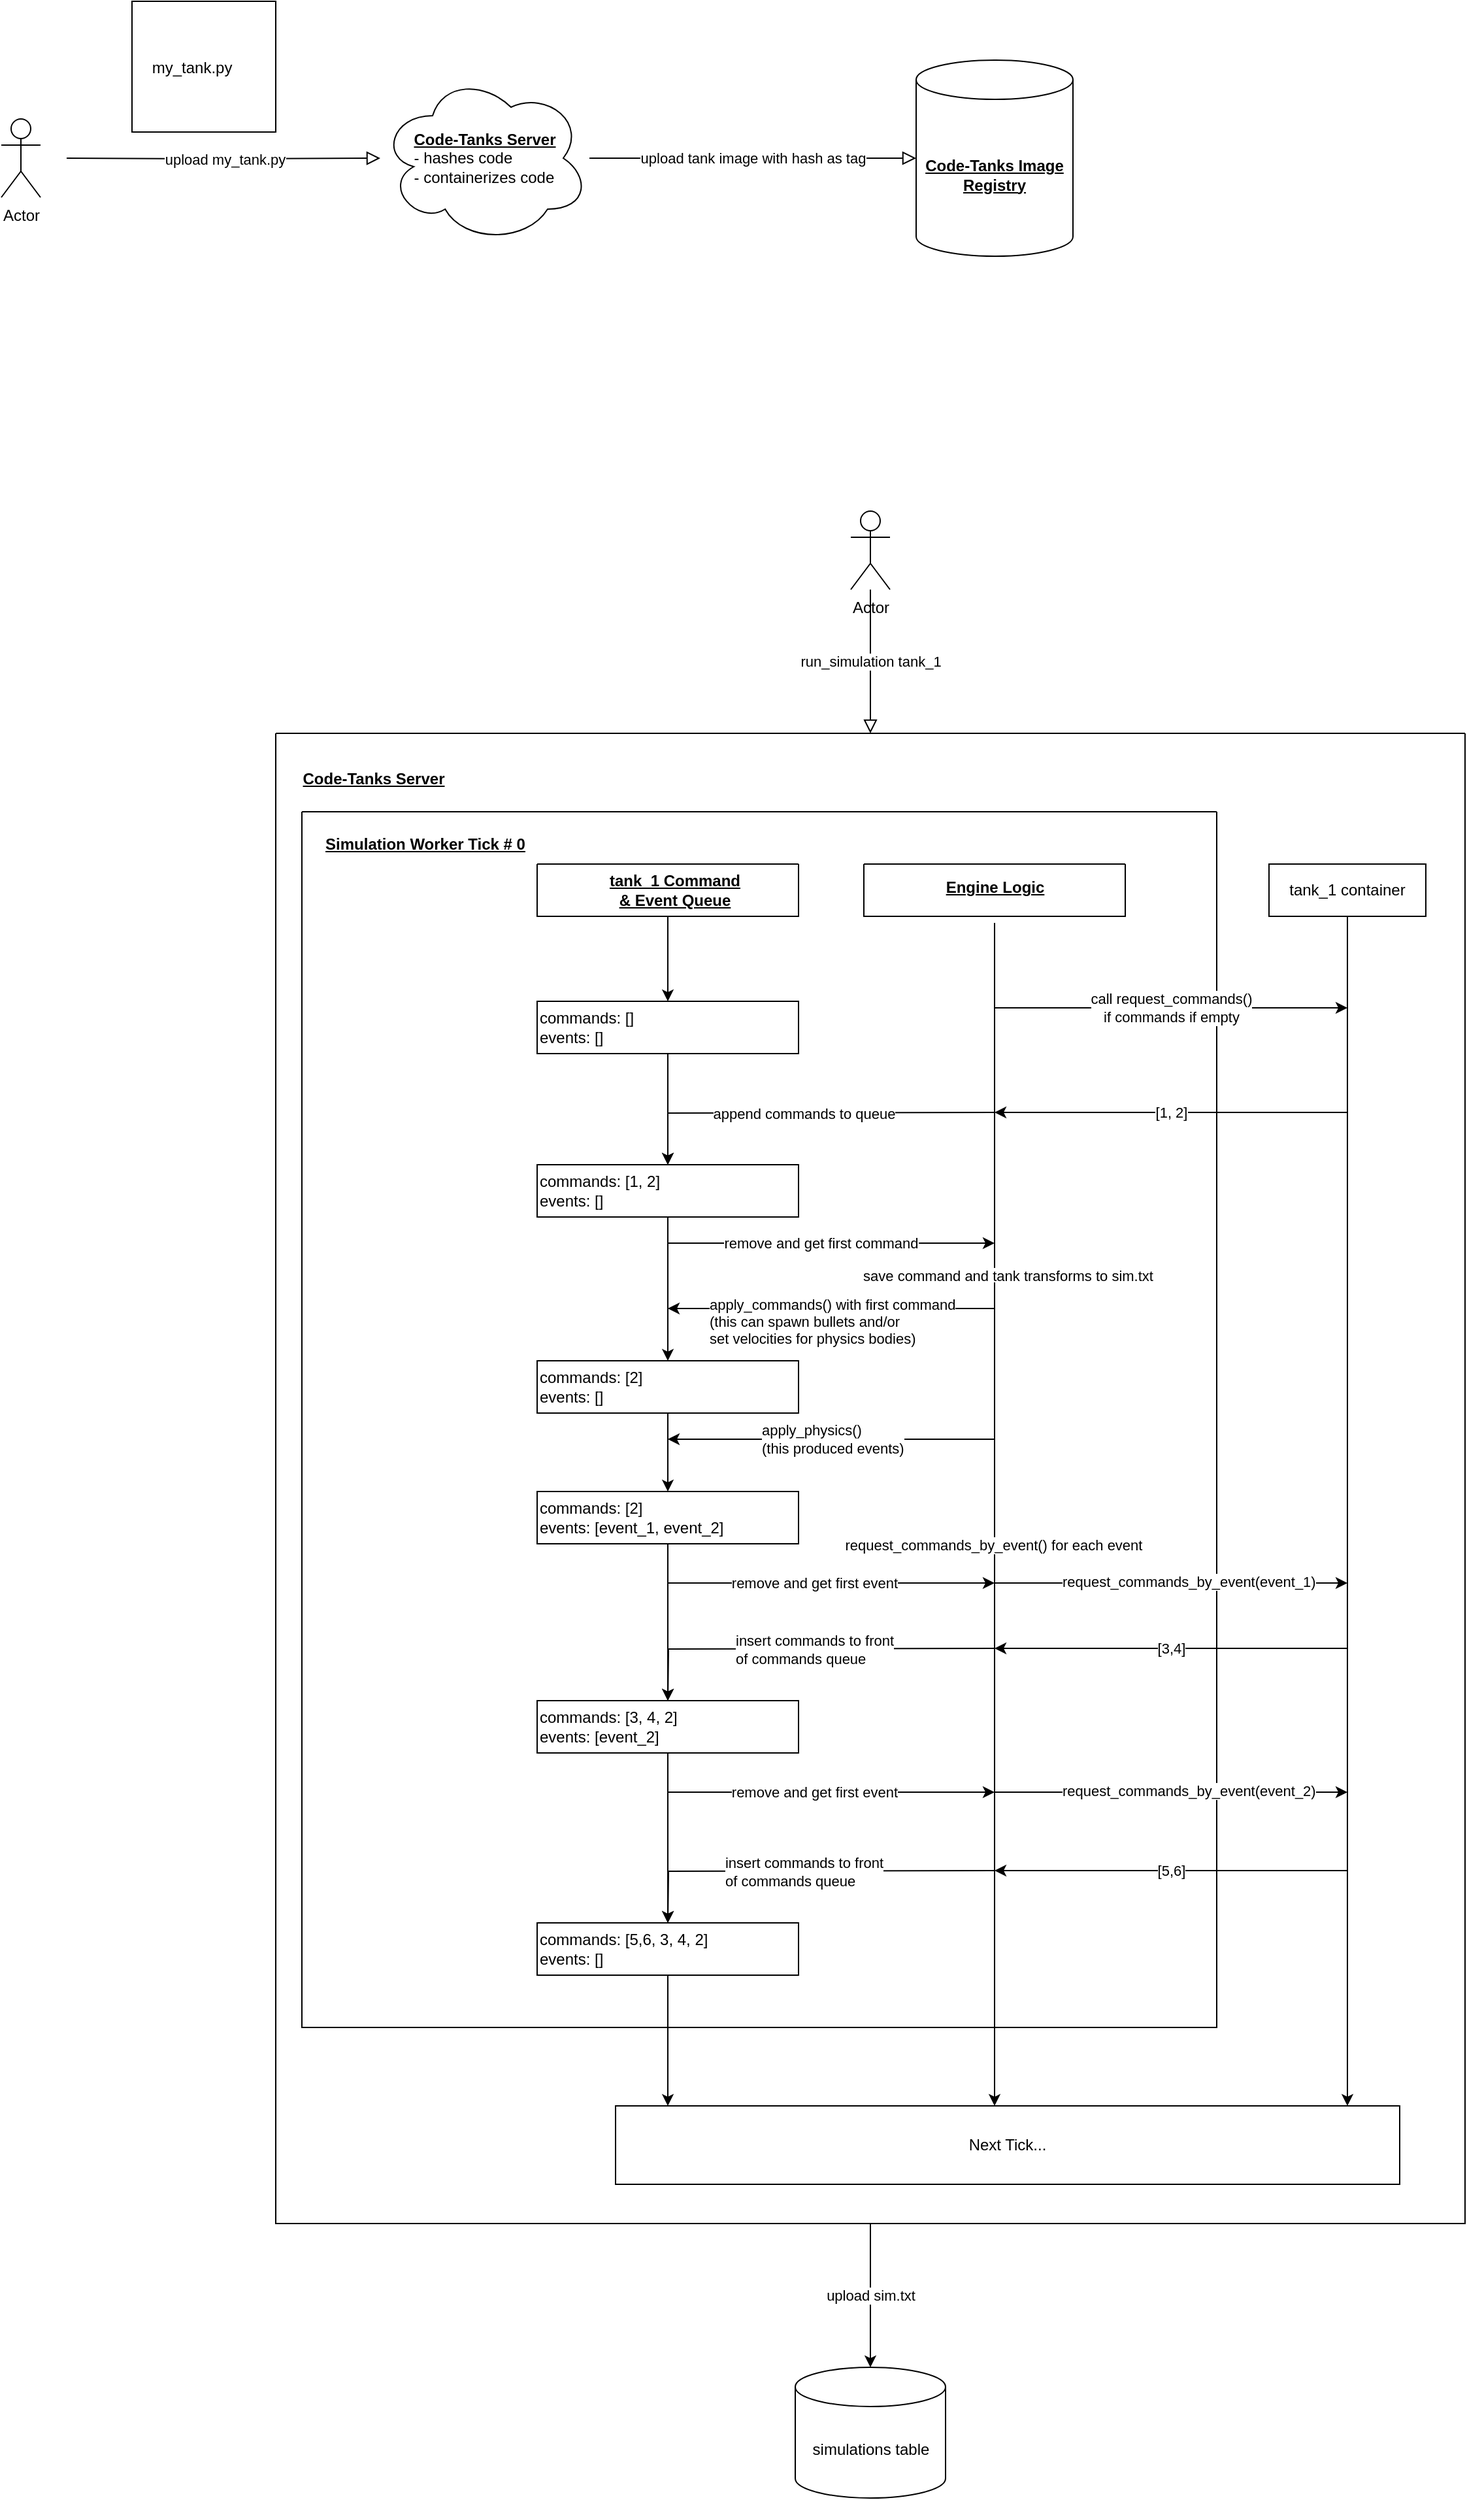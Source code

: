 <mxfile version="20.8.5" type="device"><diagram id="C5RBs43oDa-KdzZeNtuy" name="Page-1"><mxGraphModel dx="1428" dy="696" grid="1" gridSize="10" guides="1" tooltips="1" connect="1" arrows="1" fold="1" page="1" pageScale="1" pageWidth="827" pageHeight="1169" math="0" shadow="0"><root><mxCell id="WIyWlLk6GJQsqaUBKTNV-0"/><mxCell id="WIyWlLk6GJQsqaUBKTNV-1" parent="WIyWlLk6GJQsqaUBKTNV-0"/><mxCell id="WIyWlLk6GJQsqaUBKTNV-2" value="&lt;div&gt;upload my_tank.py&lt;/div&gt;" style="rounded=0;html=1;jettySize=auto;orthogonalLoop=1;fontSize=11;endArrow=block;endFill=0;endSize=8;strokeWidth=1;shadow=0;labelBackgroundColor=default;edgeStyle=orthogonalEdgeStyle;" parent="WIyWlLk6GJQsqaUBKTNV-1" target="QSrsRtYvc1uggj7Dsr5B-5" edge="1"><mxGeometry relative="1" as="geometry"><mxPoint x="70" y="190" as="sourcePoint"/><mxPoint x="250" y="190" as="targetPoint"/></mxGeometry></mxCell><mxCell id="QSrsRtYvc1uggj7Dsr5B-0" value="Actor" style="shape=umlActor;verticalLabelPosition=bottom;verticalAlign=top;html=1;outlineConnect=0;" vertex="1" parent="WIyWlLk6GJQsqaUBKTNV-1"><mxGeometry x="20" y="160" width="30" height="60" as="geometry"/></mxCell><mxCell id="QSrsRtYvc1uggj7Dsr5B-2" value="&lt;p style=&quot;line-height: 0%;&quot;&gt;&amp;nbsp;&amp;nbsp;&amp;nbsp; my_tank.py&lt;/p&gt;" style="rounded=0;whiteSpace=wrap;html=1;align=left;horizontal=1;" vertex="1" parent="WIyWlLk6GJQsqaUBKTNV-1"><mxGeometry x="120" y="70" width="110" height="100" as="geometry"/></mxCell><mxCell id="QSrsRtYvc1uggj7Dsr5B-5" value="&lt;div&gt;&lt;u&gt;&lt;b&gt;Code-Tanks Server&lt;/b&gt;&lt;/u&gt;&lt;/div&gt;&lt;div align=&quot;left&quot;&gt;- hashes code&lt;/div&gt;&lt;div align=&quot;left&quot;&gt;- containerizes code&lt;br&gt;&lt;/div&gt;" style="ellipse;shape=cloud;whiteSpace=wrap;html=1;" vertex="1" parent="WIyWlLk6GJQsqaUBKTNV-1"><mxGeometry x="310" y="125" width="160" height="130" as="geometry"/></mxCell><mxCell id="QSrsRtYvc1uggj7Dsr5B-6" value="&lt;div&gt;upload tank image with hash as tag&lt;br&gt;&lt;/div&gt;" style="rounded=0;html=1;jettySize=auto;orthogonalLoop=1;fontSize=11;endArrow=block;endFill=0;endSize=8;strokeWidth=1;shadow=0;labelBackgroundColor=default;edgeStyle=orthogonalEdgeStyle;" edge="1" parent="WIyWlLk6GJQsqaUBKTNV-1" source="QSrsRtYvc1uggj7Dsr5B-5" target="QSrsRtYvc1uggj7Dsr5B-7"><mxGeometry relative="1" as="geometry"><mxPoint x="80" y="200" as="sourcePoint"/><mxPoint x="710" y="190" as="targetPoint"/></mxGeometry></mxCell><mxCell id="QSrsRtYvc1uggj7Dsr5B-7" value="&lt;u&gt;&lt;b&gt;Code-Tanks Image Registry&lt;/b&gt;&lt;/u&gt;" style="shape=cylinder3;whiteSpace=wrap;html=1;boundedLbl=1;backgroundOutline=1;size=15;" vertex="1" parent="WIyWlLk6GJQsqaUBKTNV-1"><mxGeometry x="720" y="115" width="120" height="150" as="geometry"/></mxCell><mxCell id="QSrsRtYvc1uggj7Dsr5B-8" value="Actor" style="shape=umlActor;verticalLabelPosition=bottom;verticalAlign=top;html=1;outlineConnect=0;" vertex="1" parent="WIyWlLk6GJQsqaUBKTNV-1"><mxGeometry x="670" y="460" width="30" height="60" as="geometry"/></mxCell><mxCell id="QSrsRtYvc1uggj7Dsr5B-9" value="&lt;div&gt;run_simulation tank_1&lt;/div&gt;" style="rounded=0;html=1;jettySize=auto;orthogonalLoop=1;fontSize=11;endArrow=block;endFill=0;endSize=8;strokeWidth=1;shadow=0;labelBackgroundColor=default;edgeStyle=orthogonalEdgeStyle;" edge="1" parent="WIyWlLk6GJQsqaUBKTNV-1" source="QSrsRtYvc1uggj7Dsr5B-8" target="QSrsRtYvc1uggj7Dsr5B-12"><mxGeometry relative="1" as="geometry"><mxPoint x="70" y="720" as="sourcePoint"/><mxPoint x="310" y="450" as="targetPoint"/></mxGeometry></mxCell><mxCell id="QSrsRtYvc1uggj7Dsr5B-85" value="upload sim.txt" style="edgeStyle=orthogonalEdgeStyle;rounded=0;orthogonalLoop=1;jettySize=auto;html=1;shadow=0;labelBackgroundColor=default;" edge="1" parent="WIyWlLk6GJQsqaUBKTNV-1" source="QSrsRtYvc1uggj7Dsr5B-12" target="QSrsRtYvc1uggj7Dsr5B-87"><mxGeometry relative="1" as="geometry"><mxPoint x="685" y="1860" as="targetPoint"/><mxPoint as="offset"/></mxGeometry></mxCell><mxCell id="QSrsRtYvc1uggj7Dsr5B-12" value="" style="swimlane;startSize=0;labelBackgroundColor=default;fillColor=default;rounded=0;" vertex="1" parent="WIyWlLk6GJQsqaUBKTNV-1"><mxGeometry x="230" y="630" width="910" height="1140" as="geometry"/></mxCell><mxCell id="QSrsRtYvc1uggj7Dsr5B-16" value="" style="swimlane;startSize=0;rounded=0;labelBackgroundColor=default;fillColor=default;" vertex="1" parent="QSrsRtYvc1uggj7Dsr5B-12"><mxGeometry x="20" y="60" width="700" height="930" as="geometry"/></mxCell><mxCell id="QSrsRtYvc1uggj7Dsr5B-13" value="&lt;u&gt;&lt;b&gt;Simulation Worker Tick # 0&lt;/b&gt;&lt;/u&gt;" style="text;html=1;align=center;verticalAlign=middle;resizable=0;points=[];autosize=1;strokeColor=none;fillColor=none;" vertex="1" parent="QSrsRtYvc1uggj7Dsr5B-16"><mxGeometry x="4" y="10" width="180" height="30" as="geometry"/></mxCell><mxCell id="QSrsRtYvc1uggj7Dsr5B-28" value="" style="swimlane;startSize=0;rounded=0;labelBackgroundColor=default;fillColor=default;" vertex="1" parent="QSrsRtYvc1uggj7Dsr5B-16"><mxGeometry x="180" y="40" width="200" height="40" as="geometry"/></mxCell><mxCell id="QSrsRtYvc1uggj7Dsr5B-25" value="&lt;div&gt;&lt;u&gt;&lt;b&gt;tank_1 Command &lt;br&gt;&lt;/b&gt;&lt;/u&gt;&lt;/div&gt;&lt;div&gt;&lt;u&gt;&lt;b&gt;&amp;amp; Event Queue&lt;/b&gt;&lt;/u&gt;&lt;/div&gt;" style="text;html=1;align=center;verticalAlign=middle;resizable=0;points=[];autosize=1;strokeColor=none;fillColor=none;" vertex="1" parent="QSrsRtYvc1uggj7Dsr5B-28"><mxGeometry x="45" width="120" height="40" as="geometry"/></mxCell><mxCell id="QSrsRtYvc1uggj7Dsr5B-21" value="" style="swimlane;startSize=0;rounded=0;labelBackgroundColor=default;fillColor=default;" vertex="1" parent="QSrsRtYvc1uggj7Dsr5B-16"><mxGeometry x="430" y="40" width="200" height="40" as="geometry"/></mxCell><mxCell id="QSrsRtYvc1uggj7Dsr5B-22" value="&lt;div align=&quot;left&quot;&gt;&lt;u&gt;&lt;b&gt;Engine Logic&lt;/b&gt;&lt;/u&gt;&lt;/div&gt;&lt;div align=&quot;left&quot;&gt;&lt;u&gt;&lt;b&gt;&lt;br&gt;&lt;/b&gt;&lt;/u&gt;&lt;/div&gt;" style="text;html=1;align=center;verticalAlign=middle;resizable=0;points=[];autosize=1;strokeColor=none;fillColor=none;" vertex="1" parent="QSrsRtYvc1uggj7Dsr5B-21"><mxGeometry x="50" y="5" width="100" height="40" as="geometry"/></mxCell><mxCell id="QSrsRtYvc1uggj7Dsr5B-33" value="" style="edgeStyle=orthogonalEdgeStyle;rounded=0;orthogonalLoop=1;jettySize=auto;html=1;shadow=0;labelBackgroundColor=default;exitX=0.5;exitY=1;exitDx=0;exitDy=0;" edge="1" parent="QSrsRtYvc1uggj7Dsr5B-16" source="QSrsRtYvc1uggj7Dsr5B-28" target="QSrsRtYvc1uggj7Dsr5B-32"><mxGeometry relative="1" as="geometry"/></mxCell><mxCell id="QSrsRtYvc1uggj7Dsr5B-35" value="&lt;div&gt;&lt;br&gt;&lt;/div&gt;&lt;div&gt;&lt;br&gt;&lt;/div&gt;" style="edgeStyle=orthogonalEdgeStyle;rounded=0;orthogonalLoop=1;jettySize=auto;html=1;shadow=0;labelBackgroundColor=default;" edge="1" parent="QSrsRtYvc1uggj7Dsr5B-16" source="QSrsRtYvc1uggj7Dsr5B-22"><mxGeometry x="0.406" y="-20" relative="1" as="geometry"><mxPoint x="530" y="990" as="targetPoint"/><Array as="points"><mxPoint x="530" y="590"/></Array><mxPoint as="offset"/></mxGeometry></mxCell><mxCell id="QSrsRtYvc1uggj7Dsr5B-81" value="request_commands_by_event() for each event" style="edgeLabel;html=1;align=center;verticalAlign=middle;resizable=0;points=[];" vertex="1" connectable="0" parent="QSrsRtYvc1uggj7Dsr5B-35"><mxGeometry x="0.052" y="-1" relative="1" as="geometry"><mxPoint as="offset"/></mxGeometry></mxCell><mxCell id="QSrsRtYvc1uggj7Dsr5B-88" value="save command and tank transforms to sim.txt" style="edgeLabel;html=1;align=center;verticalAlign=middle;resizable=0;points=[];" vertex="1" connectable="0" parent="QSrsRtYvc1uggj7Dsr5B-35"><mxGeometry x="-0.403" y="-2" relative="1" as="geometry"><mxPoint x="12" as="offset"/></mxGeometry></mxCell><mxCell id="QSrsRtYvc1uggj7Dsr5B-41" value="" style="edgeStyle=orthogonalEdgeStyle;rounded=0;orthogonalLoop=1;jettySize=auto;html=1;shadow=0;labelBackgroundColor=default;" edge="1" parent="QSrsRtYvc1uggj7Dsr5B-16" target="QSrsRtYvc1uggj7Dsr5B-40" source="QSrsRtYvc1uggj7Dsr5B-32"><mxGeometry relative="1" as="geometry"><mxPoint x="225" y="140" as="sourcePoint"/></mxGeometry></mxCell><mxCell id="QSrsRtYvc1uggj7Dsr5B-32" value="&lt;div align=&quot;left&quot;&gt;commands: []&lt;/div&gt;&lt;div align=&quot;left&quot;&gt;events: []&lt;br&gt;&lt;/div&gt;" style="whiteSpace=wrap;html=1;rounded=0;labelBackgroundColor=default;fillColor=default;align=left;" vertex="1" parent="QSrsRtYvc1uggj7Dsr5B-16"><mxGeometry x="180" y="145" width="200" height="40" as="geometry"/></mxCell><mxCell id="QSrsRtYvc1uggj7Dsr5B-51" value="" style="edgeStyle=orthogonalEdgeStyle;rounded=0;orthogonalLoop=1;jettySize=auto;html=1;shadow=0;labelBackgroundColor=default;" edge="1" parent="QSrsRtYvc1uggj7Dsr5B-16" source="QSrsRtYvc1uggj7Dsr5B-40" target="QSrsRtYvc1uggj7Dsr5B-50"><mxGeometry relative="1" as="geometry"/></mxCell><mxCell id="QSrsRtYvc1uggj7Dsr5B-40" value="&lt;div align=&quot;left&quot;&gt;commands: [1, 2]&lt;/div&gt;&lt;div align=&quot;left&quot;&gt;events: []&lt;br&gt;&lt;/div&gt;" style="whiteSpace=wrap;html=1;rounded=0;labelBackgroundColor=default;fillColor=default;align=left;" vertex="1" parent="QSrsRtYvc1uggj7Dsr5B-16"><mxGeometry x="180" y="270" width="200" height="40" as="geometry"/></mxCell><mxCell id="QSrsRtYvc1uggj7Dsr5B-48" value="" style="endArrow=classic;html=1;rounded=0;shadow=0;labelBackgroundColor=default;edgeStyle=orthogonalEdgeStyle;" edge="1" parent="QSrsRtYvc1uggj7Dsr5B-16"><mxGeometry width="50" height="50" relative="1" as="geometry"><mxPoint x="530" y="360" as="sourcePoint"/><mxPoint x="280" y="380" as="targetPoint"/><Array as="points"><mxPoint x="530" y="380"/><mxPoint x="280" y="380"/></Array></mxGeometry></mxCell><mxCell id="QSrsRtYvc1uggj7Dsr5B-49" value="&lt;div align=&quot;left&quot;&gt;apply_commands() with first command&lt;/div&gt;&lt;div align=&quot;left&quot;&gt;(this can spawn bullets and/or &lt;br&gt;&lt;/div&gt;&lt;div align=&quot;left&quot;&gt;set velocities for physics bodies)&lt;br&gt;&lt;/div&gt;" style="edgeLabel;html=1;align=left;verticalAlign=middle;resizable=0;points=[];" vertex="1" connectable="0" parent="QSrsRtYvc1uggj7Dsr5B-48"><mxGeometry x="0.154" y="-2" relative="1" as="geometry"><mxPoint x="-84" y="12" as="offset"/></mxGeometry></mxCell><mxCell id="QSrsRtYvc1uggj7Dsr5B-55" style="edgeStyle=orthogonalEdgeStyle;rounded=0;orthogonalLoop=1;jettySize=auto;html=1;entryX=0.5;entryY=0;entryDx=0;entryDy=0;shadow=0;labelBackgroundColor=default;" edge="1" parent="QSrsRtYvc1uggj7Dsr5B-16" source="QSrsRtYvc1uggj7Dsr5B-50" target="QSrsRtYvc1uggj7Dsr5B-54"><mxGeometry relative="1" as="geometry"/></mxCell><mxCell id="QSrsRtYvc1uggj7Dsr5B-50" value="&lt;div&gt;commands: [2]&lt;/div&gt;&lt;div&gt;events: []&lt;br&gt;&lt;/div&gt;" style="whiteSpace=wrap;html=1;align=left;rounded=0;labelBackgroundColor=default;" vertex="1" parent="QSrsRtYvc1uggj7Dsr5B-16"><mxGeometry x="180" y="420" width="200" height="40" as="geometry"/></mxCell><mxCell id="QSrsRtYvc1uggj7Dsr5B-65" style="edgeStyle=orthogonalEdgeStyle;rounded=0;orthogonalLoop=1;jettySize=auto;html=1;entryX=0.5;entryY=0;entryDx=0;entryDy=0;shadow=0;labelBackgroundColor=default;" edge="1" parent="QSrsRtYvc1uggj7Dsr5B-16" source="QSrsRtYvc1uggj7Dsr5B-54" target="QSrsRtYvc1uggj7Dsr5B-64"><mxGeometry relative="1" as="geometry"/></mxCell><mxCell id="QSrsRtYvc1uggj7Dsr5B-54" value="&lt;div&gt;commands: [2]&lt;/div&gt;&lt;div&gt;events: [event_1, event_2]&lt;br&gt;&lt;/div&gt;" style="whiteSpace=wrap;html=1;align=left;rounded=0;labelBackgroundColor=default;" vertex="1" parent="QSrsRtYvc1uggj7Dsr5B-16"><mxGeometry x="180" y="520" width="200" height="40" as="geometry"/></mxCell><mxCell id="QSrsRtYvc1uggj7Dsr5B-56" value="" style="endArrow=classic;html=1;rounded=0;shadow=0;labelBackgroundColor=default;edgeStyle=orthogonalEdgeStyle;" edge="1" parent="QSrsRtYvc1uggj7Dsr5B-16"><mxGeometry width="50" height="50" relative="1" as="geometry"><mxPoint x="530" y="460" as="sourcePoint"/><mxPoint x="280" y="480" as="targetPoint"/><Array as="points"><mxPoint x="530" y="480"/><mxPoint x="280" y="480"/></Array></mxGeometry></mxCell><mxCell id="QSrsRtYvc1uggj7Dsr5B-57" value="&lt;div align=&quot;left&quot;&gt;apply_physics()&lt;/div&gt;&lt;div align=&quot;left&quot;&gt;(this produced events)&lt;br&gt;&lt;/div&gt;" style="edgeLabel;html=1;align=left;verticalAlign=middle;resizable=0;points=[];" vertex="1" connectable="0" parent="QSrsRtYvc1uggj7Dsr5B-56"><mxGeometry x="0.154" y="-2" relative="1" as="geometry"><mxPoint x="-44" y="2" as="offset"/></mxGeometry></mxCell><mxCell id="QSrsRtYvc1uggj7Dsr5B-62" value="" style="endArrow=classic;html=1;rounded=0;shadow=0;labelBackgroundColor=default;edgeStyle=orthogonalEdgeStyle;entryX=0.5;entryY=0;entryDx=0;entryDy=0;" edge="1" parent="QSrsRtYvc1uggj7Dsr5B-16"><mxGeometry width="50" height="50" relative="1" as="geometry"><mxPoint x="530" y="640" as="sourcePoint"/><mxPoint x="280" y="680" as="targetPoint"/></mxGeometry></mxCell><mxCell id="QSrsRtYvc1uggj7Dsr5B-63" value="&lt;div align=&quot;left&quot;&gt;insert commands to front &lt;br&gt;&lt;/div&gt;&lt;div align=&quot;left&quot;&gt;of commands queue&lt;/div&gt;" style="edgeLabel;html=1;align=left;verticalAlign=middle;resizable=0;points=[];" vertex="1" connectable="0" parent="QSrsRtYvc1uggj7Dsr5B-62"><mxGeometry x="0.154" y="-2" relative="1" as="geometry"><mxPoint x="-33" y="2" as="offset"/></mxGeometry></mxCell><mxCell id="QSrsRtYvc1uggj7Dsr5B-72" style="edgeStyle=orthogonalEdgeStyle;rounded=0;orthogonalLoop=1;jettySize=auto;html=1;entryX=0.5;entryY=0;entryDx=0;entryDy=0;shadow=0;labelBackgroundColor=default;" edge="1" parent="QSrsRtYvc1uggj7Dsr5B-16" source="QSrsRtYvc1uggj7Dsr5B-64" target="QSrsRtYvc1uggj7Dsr5B-68"><mxGeometry relative="1" as="geometry"/></mxCell><mxCell id="QSrsRtYvc1uggj7Dsr5B-64" value="&lt;div&gt;commands: [3, 4, 2]&lt;/div&gt;&lt;div&gt;events: [event_2]&lt;br&gt;&lt;/div&gt;" style="whiteSpace=wrap;html=1;align=left;rounded=0;labelBackgroundColor=default;" vertex="1" parent="QSrsRtYvc1uggj7Dsr5B-16"><mxGeometry x="180" y="680" width="200" height="40" as="geometry"/></mxCell><mxCell id="QSrsRtYvc1uggj7Dsr5B-66" value="" style="endArrow=classic;html=1;rounded=0;shadow=0;labelBackgroundColor=default;edgeStyle=orthogonalEdgeStyle;entryX=0.5;entryY=0;entryDx=0;entryDy=0;" edge="1" parent="QSrsRtYvc1uggj7Dsr5B-16"><mxGeometry width="50" height="50" relative="1" as="geometry"><mxPoint x="530" y="810" as="sourcePoint"/><mxPoint x="280" y="850" as="targetPoint"/></mxGeometry></mxCell><mxCell id="QSrsRtYvc1uggj7Dsr5B-67" value="&lt;div align=&quot;left&quot;&gt;insert commands to front &lt;br&gt;&lt;/div&gt;&lt;div align=&quot;left&quot;&gt;of commands queue&lt;/div&gt;" style="edgeLabel;html=1;align=center;verticalAlign=middle;resizable=0;points=[];" vertex="1" connectable="0" parent="QSrsRtYvc1uggj7Dsr5B-66"><mxGeometry x="0.154" y="-2" relative="1" as="geometry"><mxPoint x="21" y="2" as="offset"/></mxGeometry></mxCell><mxCell id="QSrsRtYvc1uggj7Dsr5B-79" value="" style="edgeStyle=orthogonalEdgeStyle;rounded=0;orthogonalLoop=1;jettySize=auto;html=1;shadow=0;labelBackgroundColor=default;" edge="1" parent="QSrsRtYvc1uggj7Dsr5B-16" source="QSrsRtYvc1uggj7Dsr5B-68"><mxGeometry relative="1" as="geometry"><mxPoint x="280" y="990" as="targetPoint"/></mxGeometry></mxCell><mxCell id="QSrsRtYvc1uggj7Dsr5B-68" value="&lt;div&gt;commands: [5,6, 3, 4, 2]&lt;/div&gt;&lt;div&gt;events: []&lt;br&gt;&lt;/div&gt;" style="whiteSpace=wrap;html=1;align=left;rounded=0;labelBackgroundColor=default;" vertex="1" parent="QSrsRtYvc1uggj7Dsr5B-16"><mxGeometry x="180" y="850" width="200" height="40" as="geometry"/></mxCell><mxCell id="QSrsRtYvc1uggj7Dsr5B-69" value="" style="endArrow=classic;html=1;rounded=0;shadow=0;labelBackgroundColor=default;" edge="1" parent="QSrsRtYvc1uggj7Dsr5B-16"><mxGeometry width="50" height="50" relative="1" as="geometry"><mxPoint x="530" y="750" as="sourcePoint"/><mxPoint x="800" y="750" as="targetPoint"/></mxGeometry></mxCell><mxCell id="QSrsRtYvc1uggj7Dsr5B-70" value="&lt;div align=&quot;left&quot;&gt;request_commands_by_event(event_2)&lt;/div&gt;" style="edgeLabel;html=1;align=left;verticalAlign=middle;resizable=0;points=[];" vertex="1" connectable="0" parent="QSrsRtYvc1uggj7Dsr5B-69"><mxGeometry x="0.111" y="1" relative="1" as="geometry"><mxPoint x="-100" as="offset"/></mxGeometry></mxCell><mxCell id="QSrsRtYvc1uggj7Dsr5B-71" value="[5,6]" style="endArrow=classic;html=1;rounded=0;shadow=0;labelBackgroundColor=default;" edge="1" parent="QSrsRtYvc1uggj7Dsr5B-16"><mxGeometry width="50" height="50" relative="1" as="geometry"><mxPoint x="800" y="810" as="sourcePoint"/><mxPoint x="530" y="810" as="targetPoint"/></mxGeometry></mxCell><mxCell id="QSrsRtYvc1uggj7Dsr5B-74" value="" style="endArrow=classic;html=1;rounded=0;shadow=0;labelBackgroundColor=default;exitX=0.5;exitY=1;exitDx=0;exitDy=0;edgeStyle=orthogonalEdgeStyle;" edge="1" parent="QSrsRtYvc1uggj7Dsr5B-16"><mxGeometry width="50" height="50" relative="1" as="geometry"><mxPoint x="280" y="560" as="sourcePoint"/><mxPoint x="530" y="590" as="targetPoint"/><Array as="points"><mxPoint x="280" y="590"/></Array></mxGeometry></mxCell><mxCell id="QSrsRtYvc1uggj7Dsr5B-75" value="&lt;div&gt;remove and get first event&lt;/div&gt;" style="edgeLabel;html=1;align=center;verticalAlign=middle;resizable=0;points=[];" vertex="1" connectable="0" parent="QSrsRtYvc1uggj7Dsr5B-74"><mxGeometry x="0.014" relative="1" as="geometry"><mxPoint as="offset"/></mxGeometry></mxCell><mxCell id="QSrsRtYvc1uggj7Dsr5B-76" value="" style="endArrow=classic;html=1;rounded=0;shadow=0;labelBackgroundColor=default;exitX=0.5;exitY=1;exitDx=0;exitDy=0;edgeStyle=orthogonalEdgeStyle;" edge="1" parent="QSrsRtYvc1uggj7Dsr5B-16"><mxGeometry width="50" height="50" relative="1" as="geometry"><mxPoint x="280" y="720" as="sourcePoint"/><mxPoint x="530" y="750" as="targetPoint"/><Array as="points"><mxPoint x="280" y="750"/></Array></mxGeometry></mxCell><mxCell id="QSrsRtYvc1uggj7Dsr5B-77" value="&lt;div&gt;remove and get first event&lt;/div&gt;" style="edgeLabel;html=1;align=center;verticalAlign=middle;resizable=0;points=[];" vertex="1" connectable="0" parent="QSrsRtYvc1uggj7Dsr5B-76"><mxGeometry x="0.014" relative="1" as="geometry"><mxPoint as="offset"/></mxGeometry></mxCell><mxCell id="QSrsRtYvc1uggj7Dsr5B-17" value="&lt;u&gt;&lt;b&gt;Code-Tanks Server&lt;/b&gt;&lt;/u&gt;" style="text;html=1;strokeColor=none;fillColor=none;align=center;verticalAlign=middle;whiteSpace=wrap;rounded=0;labelBackgroundColor=default;" vertex="1" parent="QSrsRtYvc1uggj7Dsr5B-12"><mxGeometry x="10" y="20" width="130" height="30" as="geometry"/></mxCell><mxCell id="QSrsRtYvc1uggj7Dsr5B-18" value="tank_1 container" style="rounded=0;whiteSpace=wrap;html=1;labelBackgroundColor=default;fillColor=default;" vertex="1" parent="QSrsRtYvc1uggj7Dsr5B-12"><mxGeometry x="760" y="100" width="120" height="40" as="geometry"/></mxCell><mxCell id="QSrsRtYvc1uggj7Dsr5B-38" value="" style="edgeStyle=orthogonalEdgeStyle;rounded=0;orthogonalLoop=1;jettySize=auto;html=1;shadow=0;labelBackgroundColor=default;" edge="1" parent="QSrsRtYvc1uggj7Dsr5B-12" source="QSrsRtYvc1uggj7Dsr5B-18"><mxGeometry relative="1" as="geometry"><mxPoint x="820" y="1050" as="targetPoint"/></mxGeometry></mxCell><mxCell id="QSrsRtYvc1uggj7Dsr5B-80" value="Next Tick..." style="rounded=0;whiteSpace=wrap;html=1;labelBackgroundColor=default;fillColor=default;" vertex="1" parent="QSrsRtYvc1uggj7Dsr5B-12"><mxGeometry x="260" y="1050" width="600" height="60" as="geometry"/></mxCell><mxCell id="QSrsRtYvc1uggj7Dsr5B-19" style="edgeStyle=orthogonalEdgeStyle;rounded=0;orthogonalLoop=1;jettySize=auto;html=1;exitX=0.5;exitY=1;exitDx=0;exitDy=0;shadow=0;labelBackgroundColor=default;" edge="1" parent="WIyWlLk6GJQsqaUBKTNV-1" source="QSrsRtYvc1uggj7Dsr5B-12" target="QSrsRtYvc1uggj7Dsr5B-12"><mxGeometry relative="1" as="geometry"/></mxCell><mxCell id="QSrsRtYvc1uggj7Dsr5B-36" value="call request_commands()&lt;br&gt;if commands if empty" style="endArrow=classic;html=1;rounded=0;shadow=0;labelBackgroundColor=default;" edge="1" parent="WIyWlLk6GJQsqaUBKTNV-1"><mxGeometry width="50" height="50" relative="1" as="geometry"><mxPoint x="780" y="840" as="sourcePoint"/><mxPoint x="1050" y="840" as="targetPoint"/><Array as="points"><mxPoint x="860" y="840"/></Array></mxGeometry></mxCell><mxCell id="QSrsRtYvc1uggj7Dsr5B-39" value="[1, 2]" style="endArrow=classic;html=1;rounded=0;shadow=0;labelBackgroundColor=default;" edge="1" parent="WIyWlLk6GJQsqaUBKTNV-1"><mxGeometry width="50" height="50" relative="1" as="geometry"><mxPoint x="1050" y="920" as="sourcePoint"/><mxPoint x="780" y="920" as="targetPoint"/><Array as="points"/></mxGeometry></mxCell><mxCell id="QSrsRtYvc1uggj7Dsr5B-42" value="" style="endArrow=classic;html=1;rounded=0;shadow=0;labelBackgroundColor=default;edgeStyle=orthogonalEdgeStyle;entryX=0.5;entryY=0;entryDx=0;entryDy=0;" edge="1" parent="WIyWlLk6GJQsqaUBKTNV-1" target="QSrsRtYvc1uggj7Dsr5B-40"><mxGeometry width="50" height="50" relative="1" as="geometry"><mxPoint x="780" y="920" as="sourcePoint"/><mxPoint x="420" y="1190" as="targetPoint"/></mxGeometry></mxCell><mxCell id="QSrsRtYvc1uggj7Dsr5B-43" value="append commands to queue" style="edgeLabel;html=1;align=center;verticalAlign=middle;resizable=0;points=[];" vertex="1" connectable="0" parent="QSrsRtYvc1uggj7Dsr5B-42"><mxGeometry x="0.154" y="-2" relative="1" as="geometry"><mxPoint x="21" y="2" as="offset"/></mxGeometry></mxCell><mxCell id="QSrsRtYvc1uggj7Dsr5B-52" value="" style="endArrow=classic;html=1;rounded=0;shadow=0;labelBackgroundColor=default;exitX=0.5;exitY=1;exitDx=0;exitDy=0;edgeStyle=orthogonalEdgeStyle;" edge="1" parent="WIyWlLk6GJQsqaUBKTNV-1" source="QSrsRtYvc1uggj7Dsr5B-40"><mxGeometry width="50" height="50" relative="1" as="geometry"><mxPoint x="610" y="1040" as="sourcePoint"/><mxPoint x="780" y="1020" as="targetPoint"/><Array as="points"><mxPoint x="530" y="1020"/><mxPoint x="780" y="1020"/></Array></mxGeometry></mxCell><mxCell id="QSrsRtYvc1uggj7Dsr5B-53" value="remove and get first command" style="edgeLabel;html=1;align=center;verticalAlign=middle;resizable=0;points=[];" vertex="1" connectable="0" parent="QSrsRtYvc1uggj7Dsr5B-52"><mxGeometry x="0.014" relative="1" as="geometry"><mxPoint as="offset"/></mxGeometry></mxCell><mxCell id="QSrsRtYvc1uggj7Dsr5B-59" value="" style="endArrow=classic;html=1;rounded=0;shadow=0;labelBackgroundColor=default;" edge="1" parent="WIyWlLk6GJQsqaUBKTNV-1"><mxGeometry width="50" height="50" relative="1" as="geometry"><mxPoint x="780" y="1280" as="sourcePoint"/><mxPoint x="1050" y="1280" as="targetPoint"/></mxGeometry></mxCell><mxCell id="QSrsRtYvc1uggj7Dsr5B-60" value="&lt;div align=&quot;left&quot;&gt;request_commands_by_event(event_1)&lt;/div&gt;" style="edgeLabel;html=1;align=left;verticalAlign=middle;resizable=0;points=[];" vertex="1" connectable="0" parent="QSrsRtYvc1uggj7Dsr5B-59"><mxGeometry x="0.111" y="1" relative="1" as="geometry"><mxPoint x="-100" as="offset"/></mxGeometry></mxCell><mxCell id="QSrsRtYvc1uggj7Dsr5B-61" value="[3,4]" style="endArrow=classic;html=1;rounded=0;shadow=0;labelBackgroundColor=default;" edge="1" parent="WIyWlLk6GJQsqaUBKTNV-1"><mxGeometry width="50" height="50" relative="1" as="geometry"><mxPoint x="1050" y="1330" as="sourcePoint"/><mxPoint x="780" y="1330" as="targetPoint"/></mxGeometry></mxCell><mxCell id="QSrsRtYvc1uggj7Dsr5B-87" value="simulations table" style="shape=cylinder3;whiteSpace=wrap;html=1;boundedLbl=1;backgroundOutline=1;size=15;rounded=0;labelBackgroundColor=default;fillColor=default;" vertex="1" parent="WIyWlLk6GJQsqaUBKTNV-1"><mxGeometry x="627.5" y="1880" width="115" height="100" as="geometry"/></mxCell></root></mxGraphModel></diagram></mxfile>